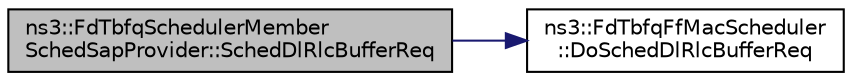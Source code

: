 digraph "ns3::FdTbfqSchedulerMemberSchedSapProvider::SchedDlRlcBufferReq"
{
  edge [fontname="Helvetica",fontsize="10",labelfontname="Helvetica",labelfontsize="10"];
  node [fontname="Helvetica",fontsize="10",shape=record];
  rankdir="LR";
  Node1 [label="ns3::FdTbfqSchedulerMember\lSchedSapProvider::SchedDlRlcBufferReq",height=0.2,width=0.4,color="black", fillcolor="grey75", style="filled", fontcolor="black"];
  Node1 -> Node2 [color="midnightblue",fontsize="10",style="solid"];
  Node2 [label="ns3::FdTbfqFfMacScheduler\l::DoSchedDlRlcBufferReq",height=0.2,width=0.4,color="black", fillcolor="white", style="filled",URL="$d7/db8/classns3_1_1FdTbfqFfMacScheduler.html#a81de99be98edf820a323dd4644c14fa6"];
}
